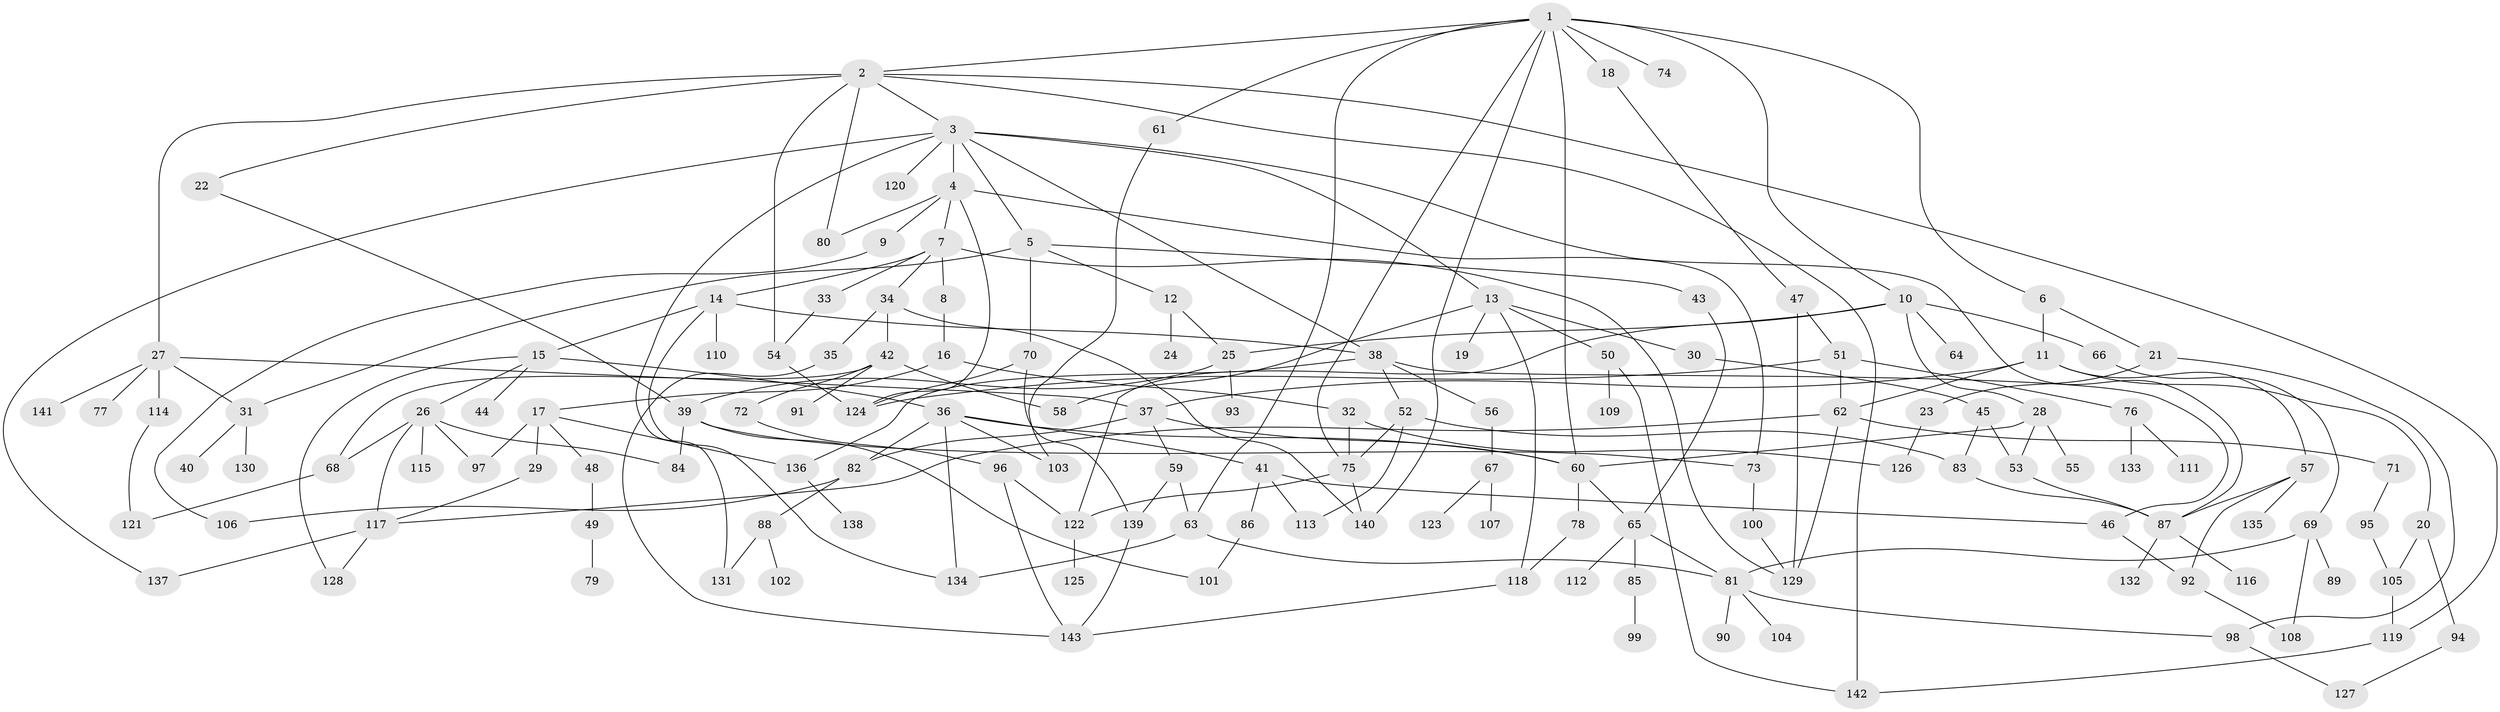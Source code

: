 // coarse degree distribution, {8: 0.041666666666666664, 10: 0.013888888888888888, 7: 0.027777777777777776, 3: 0.25, 6: 0.08333333333333333, 4: 0.125, 5: 0.125, 2: 0.20833333333333334, 1: 0.125}
// Generated by graph-tools (version 1.1) at 2025/49/03/04/25 22:49:07]
// undirected, 143 vertices, 208 edges
graph export_dot {
  node [color=gray90,style=filled];
  1;
  2;
  3;
  4;
  5;
  6;
  7;
  8;
  9;
  10;
  11;
  12;
  13;
  14;
  15;
  16;
  17;
  18;
  19;
  20;
  21;
  22;
  23;
  24;
  25;
  26;
  27;
  28;
  29;
  30;
  31;
  32;
  33;
  34;
  35;
  36;
  37;
  38;
  39;
  40;
  41;
  42;
  43;
  44;
  45;
  46;
  47;
  48;
  49;
  50;
  51;
  52;
  53;
  54;
  55;
  56;
  57;
  58;
  59;
  60;
  61;
  62;
  63;
  64;
  65;
  66;
  67;
  68;
  69;
  70;
  71;
  72;
  73;
  74;
  75;
  76;
  77;
  78;
  79;
  80;
  81;
  82;
  83;
  84;
  85;
  86;
  87;
  88;
  89;
  90;
  91;
  92;
  93;
  94;
  95;
  96;
  97;
  98;
  99;
  100;
  101;
  102;
  103;
  104;
  105;
  106;
  107;
  108;
  109;
  110;
  111;
  112;
  113;
  114;
  115;
  116;
  117;
  118;
  119;
  120;
  121;
  122;
  123;
  124;
  125;
  126;
  127;
  128;
  129;
  130;
  131;
  132;
  133;
  134;
  135;
  136;
  137;
  138;
  139;
  140;
  141;
  142;
  143;
  1 -- 2;
  1 -- 6;
  1 -- 10;
  1 -- 18;
  1 -- 61;
  1 -- 74;
  1 -- 75;
  1 -- 60;
  1 -- 63;
  1 -- 140;
  2 -- 3;
  2 -- 22;
  2 -- 27;
  2 -- 54;
  2 -- 142;
  2 -- 80;
  2 -- 119;
  3 -- 4;
  3 -- 5;
  3 -- 13;
  3 -- 87;
  3 -- 120;
  3 -- 131;
  3 -- 137;
  3 -- 38;
  4 -- 7;
  4 -- 9;
  4 -- 73;
  4 -- 80;
  4 -- 124;
  5 -- 12;
  5 -- 31;
  5 -- 43;
  5 -- 70;
  6 -- 11;
  6 -- 21;
  7 -- 8;
  7 -- 14;
  7 -- 33;
  7 -- 34;
  7 -- 129;
  8 -- 16;
  9 -- 106;
  10 -- 28;
  10 -- 64;
  10 -- 66;
  10 -- 122;
  10 -- 25;
  11 -- 20;
  11 -- 57;
  11 -- 37;
  11 -- 62;
  12 -- 24;
  12 -- 25;
  13 -- 19;
  13 -- 30;
  13 -- 50;
  13 -- 58;
  13 -- 118;
  14 -- 15;
  14 -- 38;
  14 -- 110;
  14 -- 134;
  15 -- 26;
  15 -- 36;
  15 -- 44;
  15 -- 128;
  16 -- 17;
  16 -- 32;
  17 -- 29;
  17 -- 48;
  17 -- 136;
  17 -- 97;
  18 -- 47;
  20 -- 94;
  20 -- 105;
  21 -- 23;
  21 -- 98;
  22 -- 39;
  23 -- 126;
  25 -- 93;
  25 -- 39;
  26 -- 84;
  26 -- 97;
  26 -- 115;
  26 -- 117;
  26 -- 68;
  27 -- 37;
  27 -- 77;
  27 -- 114;
  27 -- 141;
  27 -- 31;
  28 -- 55;
  28 -- 60;
  28 -- 53;
  29 -- 117;
  30 -- 45;
  31 -- 40;
  31 -- 130;
  32 -- 126;
  32 -- 75;
  33 -- 54;
  34 -- 35;
  34 -- 42;
  34 -- 140;
  35 -- 143;
  36 -- 41;
  36 -- 82;
  36 -- 60;
  36 -- 134;
  36 -- 103;
  37 -- 59;
  37 -- 60;
  37 -- 82;
  38 -- 52;
  38 -- 56;
  38 -- 136;
  38 -- 46;
  39 -- 101;
  39 -- 73;
  39 -- 84;
  41 -- 46;
  41 -- 86;
  41 -- 113;
  42 -- 68;
  42 -- 72;
  42 -- 91;
  42 -- 58;
  43 -- 65;
  45 -- 53;
  45 -- 83;
  46 -- 92;
  47 -- 51;
  47 -- 129;
  48 -- 49;
  49 -- 79;
  50 -- 109;
  50 -- 142;
  51 -- 62;
  51 -- 76;
  51 -- 124;
  52 -- 113;
  52 -- 75;
  52 -- 83;
  53 -- 87;
  54 -- 124;
  56 -- 67;
  57 -- 92;
  57 -- 135;
  57 -- 87;
  59 -- 63;
  59 -- 139;
  60 -- 78;
  60 -- 65;
  61 -- 103;
  62 -- 71;
  62 -- 117;
  62 -- 129;
  63 -- 134;
  63 -- 81;
  65 -- 85;
  65 -- 112;
  65 -- 81;
  66 -- 69;
  67 -- 107;
  67 -- 123;
  68 -- 121;
  69 -- 81;
  69 -- 89;
  69 -- 108;
  70 -- 124;
  70 -- 139;
  71 -- 95;
  72 -- 96;
  73 -- 100;
  75 -- 122;
  75 -- 140;
  76 -- 111;
  76 -- 133;
  78 -- 118;
  81 -- 90;
  81 -- 98;
  81 -- 104;
  82 -- 88;
  82 -- 106;
  83 -- 87;
  85 -- 99;
  86 -- 101;
  87 -- 116;
  87 -- 132;
  88 -- 102;
  88 -- 131;
  92 -- 108;
  94 -- 127;
  95 -- 105;
  96 -- 122;
  96 -- 143;
  98 -- 127;
  100 -- 129;
  105 -- 119;
  114 -- 121;
  117 -- 128;
  117 -- 137;
  118 -- 143;
  119 -- 142;
  122 -- 125;
  136 -- 138;
  139 -- 143;
}

